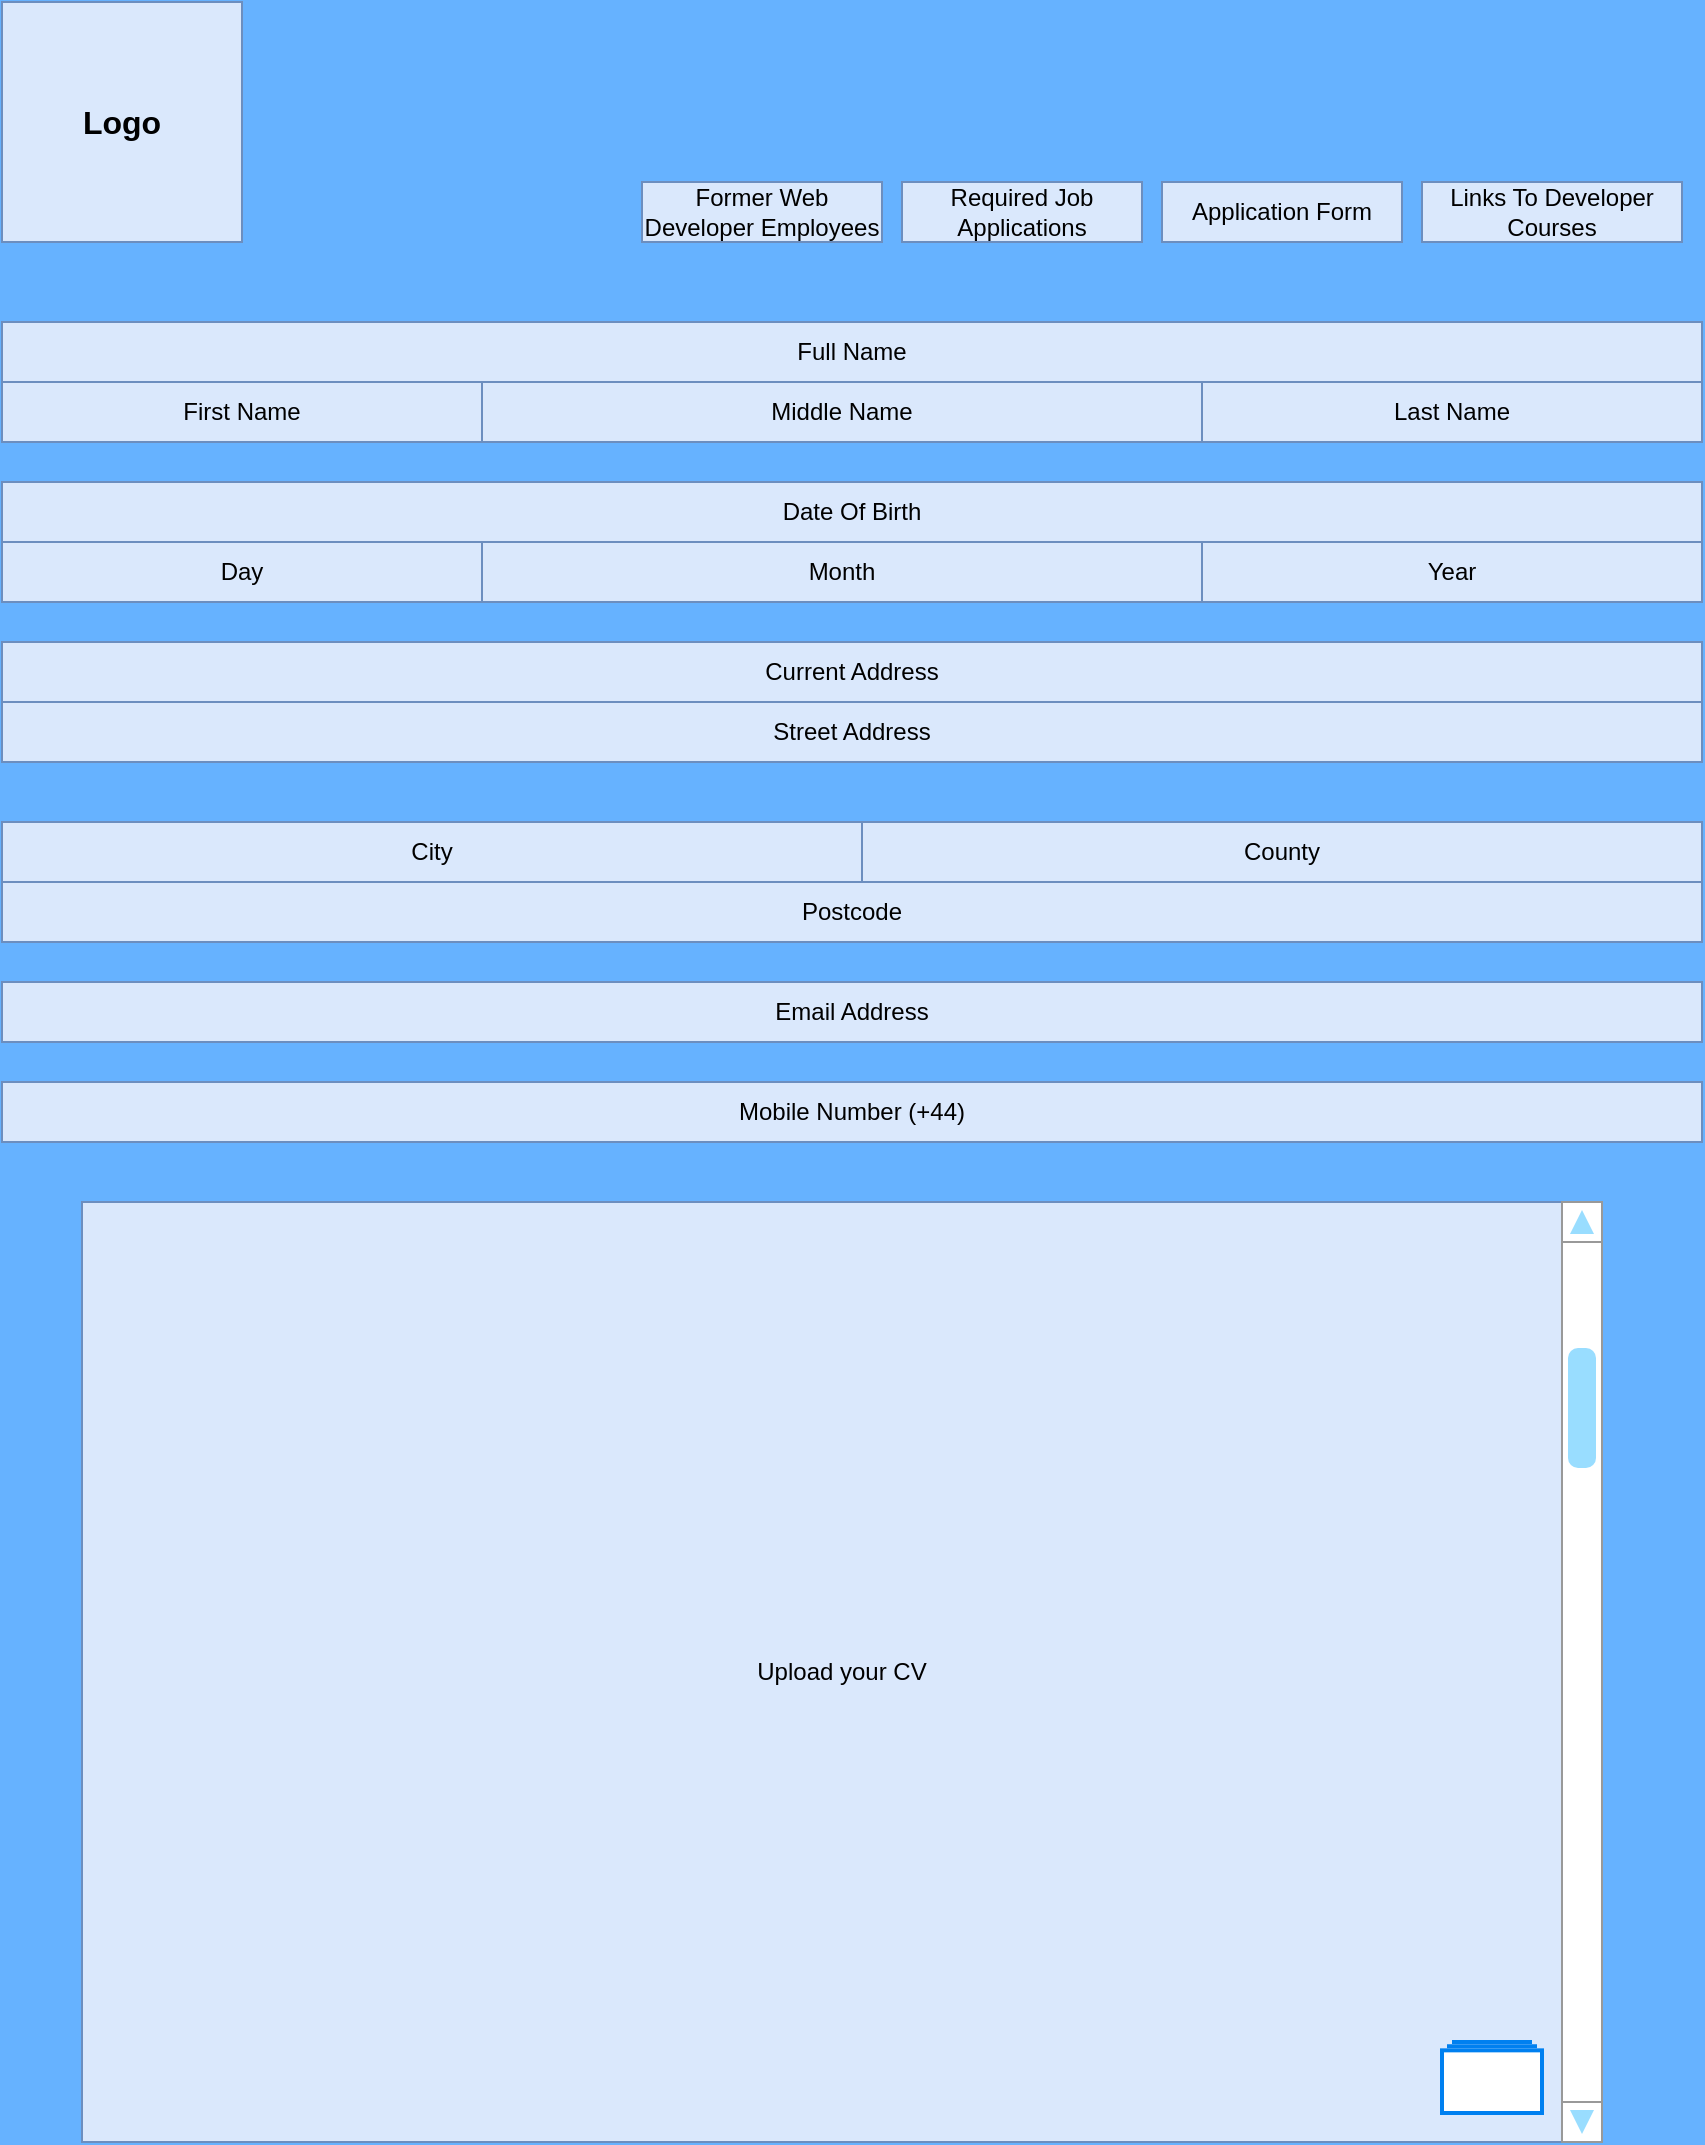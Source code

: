 <mxfile version="13.10.1" type="device"><diagram id="Upp8Fxhv48ohG35dIIuI" name="Page-1"><mxGraphModel dx="1422" dy="794" grid="1" gridSize="10" guides="1" tooltips="1" connect="1" arrows="1" fold="1" page="1" pageScale="1" pageWidth="850" pageHeight="1100" background="#66B2FF" math="0" shadow="0"><root><mxCell id="0"/><mxCell id="1" parent="0"/><mxCell id="kDBjcNX_roTMSM_TK8bi-1" value="Logo" style="rounded=0;whiteSpace=wrap;html=1;fillColor=#dae8fc;strokeColor=#6c8ebf;fontStyle=1;fontSize=16;" parent="1" vertex="1"><mxGeometry width="120" height="120" as="geometry"/></mxCell><mxCell id="kDBjcNX_roTMSM_TK8bi-2" value="Former Web Developer Employees" style="rounded=0;whiteSpace=wrap;html=1;fillColor=#dae8fc;strokeColor=#6c8ebf;" parent="1" vertex="1"><mxGeometry x="320" y="90" width="120" height="30" as="geometry"/></mxCell><mxCell id="kDBjcNX_roTMSM_TK8bi-3" value="Required Job Applications" style="rounded=0;whiteSpace=wrap;html=1;fillColor=#dae8fc;strokeColor=#6c8ebf;" parent="1" vertex="1"><mxGeometry x="450" y="90" width="120" height="30" as="geometry"/></mxCell><mxCell id="kDBjcNX_roTMSM_TK8bi-4" value="Application Form" style="rounded=0;whiteSpace=wrap;html=1;fillColor=#dae8fc;strokeColor=#6c8ebf;" parent="1" vertex="1"><mxGeometry x="580" y="90" width="120" height="30" as="geometry"/></mxCell><mxCell id="kDBjcNX_roTMSM_TK8bi-5" value="Links To Developer Courses" style="rounded=0;whiteSpace=wrap;html=1;fillColor=#dae8fc;strokeColor=#6c8ebf;" parent="1" vertex="1"><mxGeometry x="710" y="90" width="130" height="30" as="geometry"/></mxCell><mxCell id="hqZVEE2YJ8purL-1tNj6-1" value="Full Name" style="rounded=0;whiteSpace=wrap;html=1;fillColor=#dae8fc;strokeColor=#6c8ebf;" vertex="1" parent="1"><mxGeometry y="160" width="850" height="30" as="geometry"/></mxCell><mxCell id="hqZVEE2YJ8purL-1tNj6-2" value="Last Name" style="rounded=0;whiteSpace=wrap;html=1;fillColor=#dae8fc;strokeColor=#6c8ebf;" vertex="1" parent="1"><mxGeometry x="600" y="190" width="250" height="30" as="geometry"/></mxCell><mxCell id="hqZVEE2YJ8purL-1tNj6-3" value="Middle Name" style="rounded=0;whiteSpace=wrap;html=1;fillColor=#dae8fc;strokeColor=#6c8ebf;" vertex="1" parent="1"><mxGeometry x="240" y="190" width="360" height="30" as="geometry"/></mxCell><mxCell id="hqZVEE2YJ8purL-1tNj6-4" value="First Name" style="rounded=0;whiteSpace=wrap;html=1;fillColor=#dae8fc;strokeColor=#6c8ebf;" vertex="1" parent="1"><mxGeometry y="190" width="240" height="30" as="geometry"/></mxCell><mxCell id="hqZVEE2YJ8purL-1tNj6-11" value="Date Of Birth" style="rounded=0;whiteSpace=wrap;html=1;fillColor=#dae8fc;strokeColor=#6c8ebf;" vertex="1" parent="1"><mxGeometry y="240" width="850" height="30" as="geometry"/></mxCell><mxCell id="hqZVEE2YJ8purL-1tNj6-12" value="Day" style="rounded=0;whiteSpace=wrap;html=1;fillColor=#dae8fc;strokeColor=#6c8ebf;" vertex="1" parent="1"><mxGeometry y="270" width="240" height="30" as="geometry"/></mxCell><mxCell id="hqZVEE2YJ8purL-1tNj6-13" value="Month" style="rounded=0;whiteSpace=wrap;html=1;fillColor=#dae8fc;strokeColor=#6c8ebf;" vertex="1" parent="1"><mxGeometry x="240" y="270" width="360" height="30" as="geometry"/></mxCell><mxCell id="hqZVEE2YJ8purL-1tNj6-14" value="Year" style="rounded=0;whiteSpace=wrap;html=1;fillColor=#dae8fc;strokeColor=#6c8ebf;" vertex="1" parent="1"><mxGeometry x="600" y="270" width="250" height="30" as="geometry"/></mxCell><mxCell id="hqZVEE2YJ8purL-1tNj6-15" value="Current Address" style="rounded=0;whiteSpace=wrap;html=1;fillColor=#dae8fc;strokeColor=#6c8ebf;" vertex="1" parent="1"><mxGeometry y="320" width="850" height="30" as="geometry"/></mxCell><mxCell id="hqZVEE2YJ8purL-1tNj6-17" value="Street Address" style="rounded=0;whiteSpace=wrap;html=1;align=center;fillColor=#dae8fc;strokeColor=#6c8ebf;" vertex="1" parent="1"><mxGeometry y="350" width="850" height="30" as="geometry"/></mxCell><mxCell id="hqZVEE2YJ8purL-1tNj6-19" value="City" style="rounded=0;whiteSpace=wrap;html=1;align=center;fillColor=#dae8fc;strokeColor=#6c8ebf;" vertex="1" parent="1"><mxGeometry y="410" width="430" height="30" as="geometry"/></mxCell><mxCell id="hqZVEE2YJ8purL-1tNj6-20" value="County" style="rounded=0;whiteSpace=wrap;html=1;align=center;fillColor=#dae8fc;strokeColor=#6c8ebf;" vertex="1" parent="1"><mxGeometry x="430" y="410" width="420" height="30" as="geometry"/></mxCell><mxCell id="hqZVEE2YJ8purL-1tNj6-21" value="Postcode" style="rounded=0;whiteSpace=wrap;html=1;align=center;fillColor=#dae8fc;strokeColor=#6c8ebf;" vertex="1" parent="1"><mxGeometry y="440" width="850" height="30" as="geometry"/></mxCell><mxCell id="hqZVEE2YJ8purL-1tNj6-22" value="Email Address" style="rounded=0;whiteSpace=wrap;html=1;align=center;fillColor=#dae8fc;strokeColor=#6c8ebf;" vertex="1" parent="1"><mxGeometry y="490" width="850" height="30" as="geometry"/></mxCell><mxCell id="hqZVEE2YJ8purL-1tNj6-23" value="Mobile Number (+44)" style="rounded=0;whiteSpace=wrap;html=1;align=center;fillColor=#dae8fc;strokeColor=#6c8ebf;" vertex="1" parent="1"><mxGeometry y="540" width="850" height="30" as="geometry"/></mxCell><mxCell id="hqZVEE2YJ8purL-1tNj6-24" value="Upload your CV" style="rounded=0;whiteSpace=wrap;html=1;align=center;fillColor=#dae8fc;strokeColor=#6c8ebf;" vertex="1" parent="1"><mxGeometry x="40" y="600" width="760" height="470" as="geometry"/></mxCell><mxCell id="hqZVEE2YJ8purL-1tNj6-25" value="" style="html=1;verticalLabelPosition=bottom;align=center;labelBackgroundColor=#ffffff;verticalAlign=top;strokeWidth=2;strokeColor=#0080F0;shadow=0;dashed=0;shape=mxgraph.ios7.icons.folders;" vertex="1" parent="1"><mxGeometry x="720" y="1020" width="50" height="35.5" as="geometry"/></mxCell><mxCell id="hqZVEE2YJ8purL-1tNj6-26" value="" style="verticalLabelPosition=bottom;shadow=0;dashed=0;align=center;html=1;verticalAlign=top;strokeWidth=1;shape=mxgraph.mockup.navigation.scrollBar;strokeColor=#999999;barPos=85.676;fillColor2=#99ddff;strokeColor2=none;direction=north;" vertex="1" parent="1"><mxGeometry x="780" y="600" width="20" height="470" as="geometry"/></mxCell></root></mxGraphModel></diagram></mxfile>